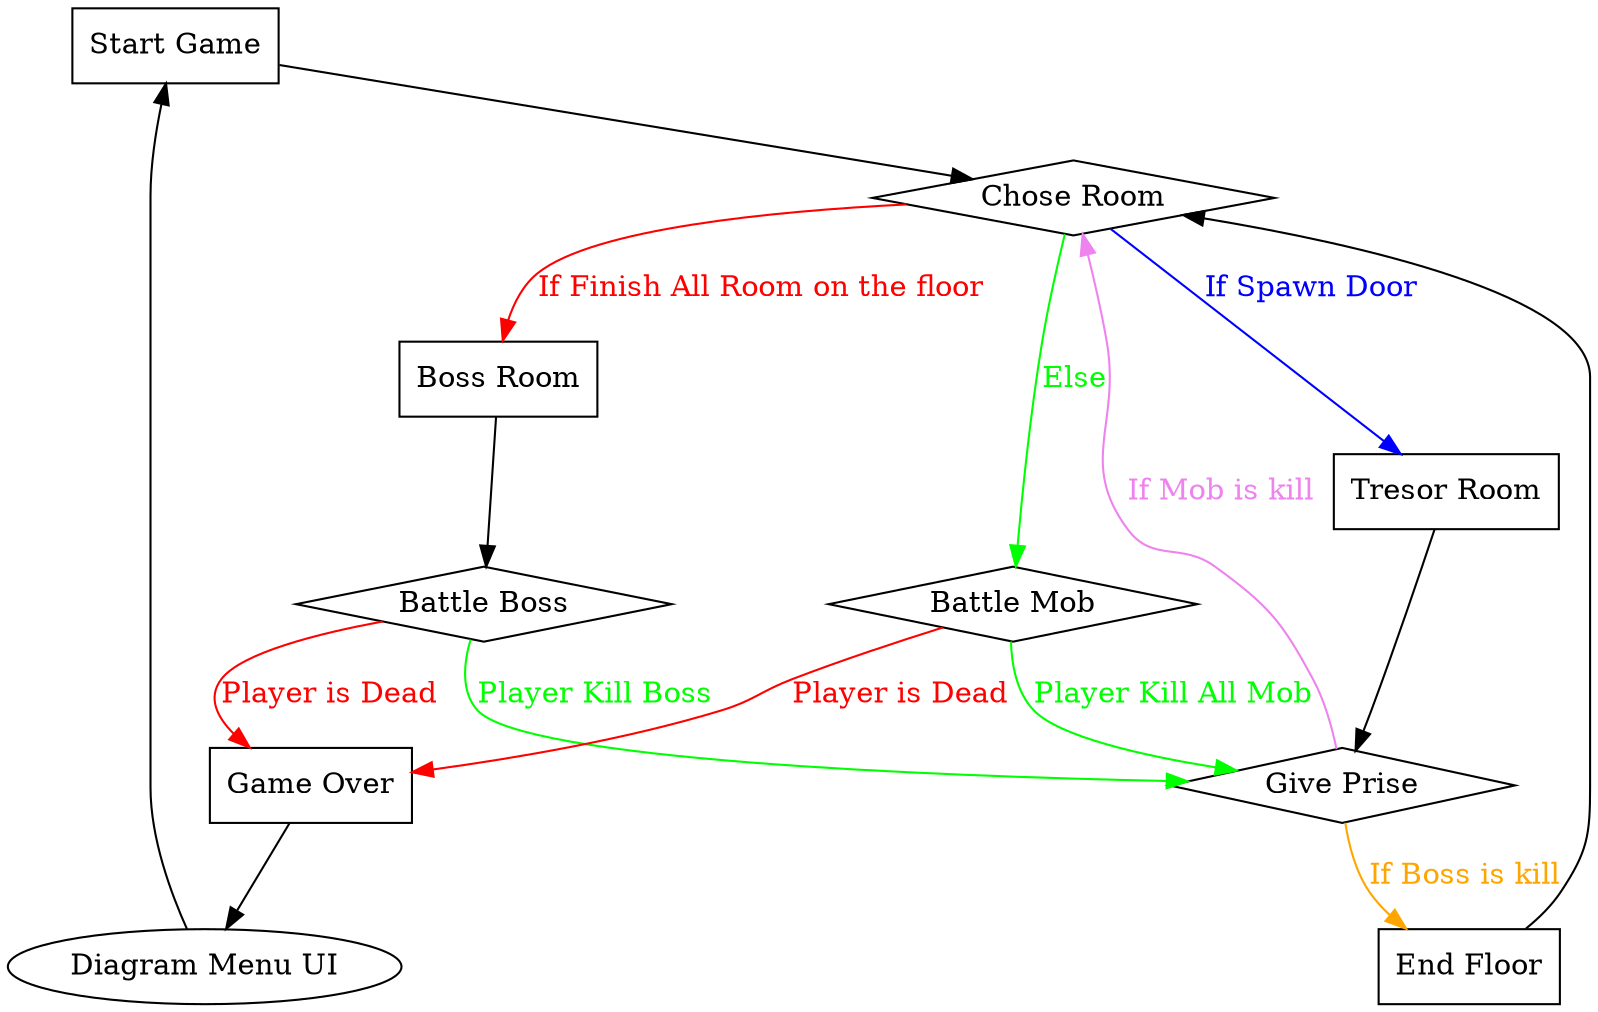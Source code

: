 digraph MyGraph {
 "Start Game" [shape=box]
 "Chose Room" [shape=diamond]
"Game Over" [shape=box]
"Give Prise" [shape=diamond]
"Boss Room" [shape=box]
"Battle Boss" [shape=diamond]
"End Floor" [shape=box]
"Tresor Room" [shape=box]
"Battle Mob" [shape=diamond]



  "Diagram Menu UI" ->
  "Start Game" ->
  "Chose Room"

  "Chose Room" -> "Battle Mob" [label = "Else", color = green, fontcolor = green]
  "Battle Mob" -> "Game Over" [label = "Player is Dead", color = red, fontcolor = red]
  "Battle Mob" -> "Give Prise" [label = "Player Kill All Mob", color = green, fontcolor = green]

  "Game Over" -> "Diagram Menu UI"

  "Give Prise" -> "Chose Room" [label = "If Mob is kill", color = violet, fontcolor = violet]

  "Chose Room" -> "Boss Room" [label = "If Finish All Room on the floor", color = red, fontcolor = red]

  "Boss Room" -> "Battle Boss" 

  "Battle Boss" -> "Game Over" [label = "Player is Dead", color = red, fontcolor = red]

    "Battle Boss" -> "Give Prise" [label = "Player Kill Boss", color = green, fontcolor = green]
    
    "Give Prise" -> "End Floor" [label = "If Boss is kill", color =orange, fontcolor = orange]
    
    "End Floor" -> "Chose Room"

    "Chose Room" -> "Tresor Room" [label = "If Spawn Door", color = blue, fontcolor = blue]

    "Tresor Room" -> "Give Prise"
  }